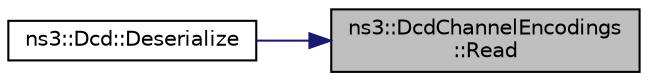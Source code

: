 digraph "ns3::DcdChannelEncodings::Read"
{
 // LATEX_PDF_SIZE
  edge [fontname="Helvetica",fontsize="10",labelfontname="Helvetica",labelfontsize="10"];
  node [fontname="Helvetica",fontsize="10",shape=record];
  rankdir="RL";
  Node1 [label="ns3::DcdChannelEncodings\l::Read",height=0.2,width=0.4,color="black", fillcolor="grey75", style="filled", fontcolor="black",tooltip="Read item."];
  Node1 -> Node2 [dir="back",color="midnightblue",fontsize="10",style="solid",fontname="Helvetica"];
  Node2 [label="ns3::Dcd::Deserialize",height=0.2,width=0.4,color="black", fillcolor="white", style="filled",URL="$classns3_1_1_dcd.html#aa33549d7776c9d6e07cd8f02602db408",tooltip=" "];
}
